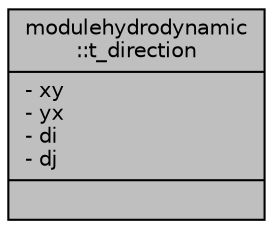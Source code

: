 digraph "modulehydrodynamic::t_direction"
{
 // LATEX_PDF_SIZE
  edge [fontname="Helvetica",fontsize="10",labelfontname="Helvetica",labelfontsize="10"];
  node [fontname="Helvetica",fontsize="10",shape=record];
  Node1 [label="{modulehydrodynamic\l::t_direction\n|- xy\l- yx\l- di\l- dj\l|}",height=0.2,width=0.4,color="black", fillcolor="grey75", style="filled", fontcolor="black",tooltip=" "];
}
